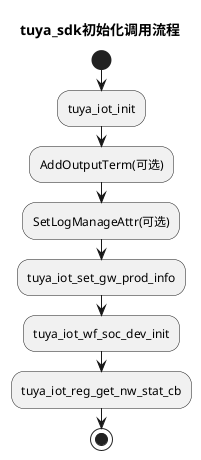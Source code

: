 ```uml
@startuml
title tuya_sdk初始化调用流程
start
:tuya_iot_init;
:AddOutputTerm(可选);
:SetLogManageAttr(可选);
:tuya_iot_set_gw_prod_info;
:tuya_iot_wf_soc_dev_init;
:tuya_iot_reg_get_nw_stat_cb;
stop
@enduml
```
